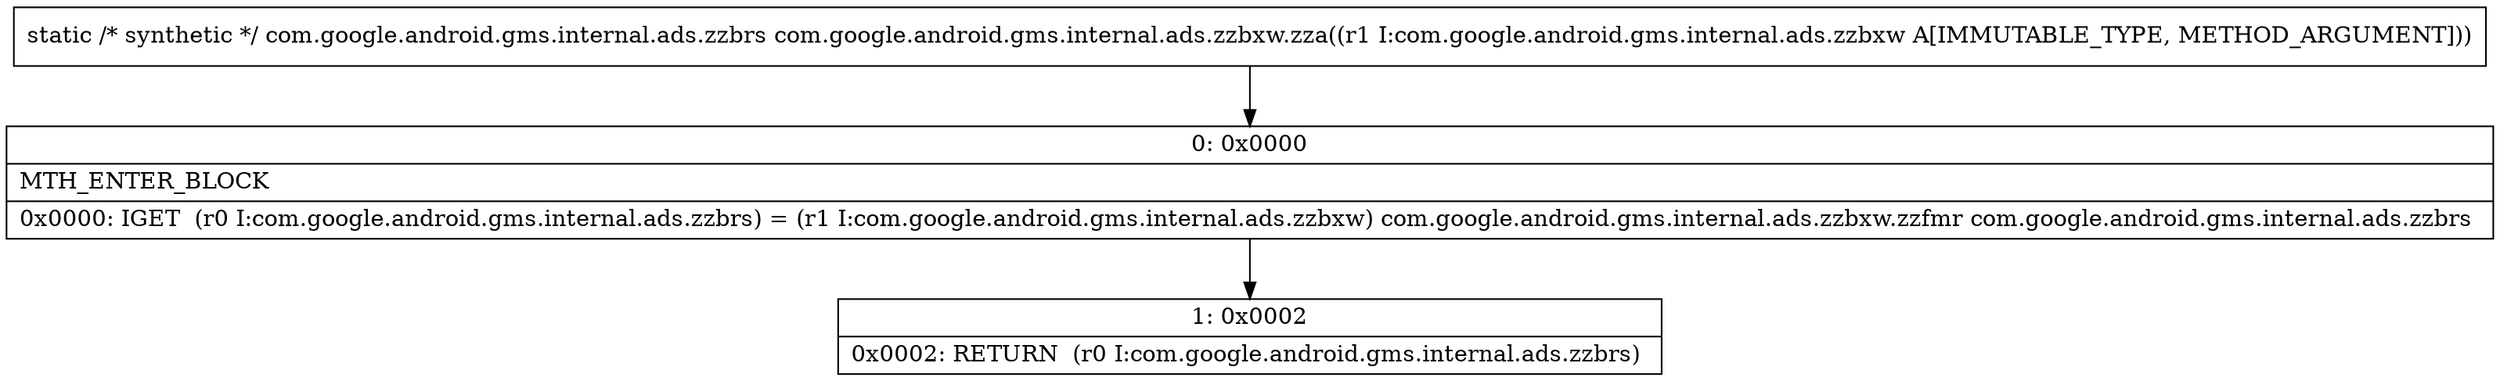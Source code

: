 digraph "CFG forcom.google.android.gms.internal.ads.zzbxw.zza(Lcom\/google\/android\/gms\/internal\/ads\/zzbxw;)Lcom\/google\/android\/gms\/internal\/ads\/zzbrs;" {
Node_0 [shape=record,label="{0\:\ 0x0000|MTH_ENTER_BLOCK\l|0x0000: IGET  (r0 I:com.google.android.gms.internal.ads.zzbrs) = (r1 I:com.google.android.gms.internal.ads.zzbxw) com.google.android.gms.internal.ads.zzbxw.zzfmr com.google.android.gms.internal.ads.zzbrs \l}"];
Node_1 [shape=record,label="{1\:\ 0x0002|0x0002: RETURN  (r0 I:com.google.android.gms.internal.ads.zzbrs) \l}"];
MethodNode[shape=record,label="{static \/* synthetic *\/ com.google.android.gms.internal.ads.zzbrs com.google.android.gms.internal.ads.zzbxw.zza((r1 I:com.google.android.gms.internal.ads.zzbxw A[IMMUTABLE_TYPE, METHOD_ARGUMENT])) }"];
MethodNode -> Node_0;
Node_0 -> Node_1;
}

